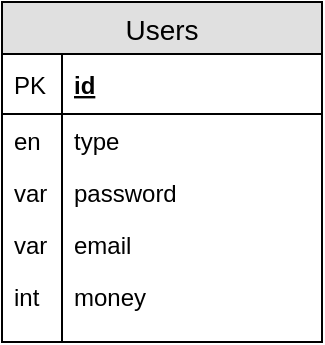 <mxfile version="12.2.9" type="device" pages="1"><diagram id="ID-jtxy3udIeOUy5Kgvd" name="Page-1"><mxGraphModel dx="1076" dy="680" grid="1" gridSize="10" guides="1" tooltips="1" connect="1" arrows="1" fold="1" page="1" pageScale="1" pageWidth="827" pageHeight="1169" math="0" shadow="0"><root><mxCell id="0"/><mxCell id="1" parent="0"/><mxCell id="Vbf_woeEPIDiTK-yMWZM-12" value="Users" style="swimlane;fontStyle=0;childLayout=stackLayout;horizontal=1;startSize=26;fillColor=#e0e0e0;horizontalStack=0;resizeParent=1;resizeParentMax=0;resizeLast=0;collapsible=1;marginBottom=0;swimlaneFillColor=#ffffff;align=center;fontSize=14;" vertex="1" parent="1"><mxGeometry x="80" y="80" width="160" height="170" as="geometry"/></mxCell><mxCell id="Vbf_woeEPIDiTK-yMWZM-13" value="id" style="shape=partialRectangle;top=0;left=0;right=0;bottom=1;align=left;verticalAlign=middle;fillColor=none;spacingLeft=34;spacingRight=4;overflow=hidden;rotatable=0;points=[[0,0.5],[1,0.5]];portConstraint=eastwest;dropTarget=0;fontStyle=5;fontSize=12;" vertex="1" parent="Vbf_woeEPIDiTK-yMWZM-12"><mxGeometry y="26" width="160" height="30" as="geometry"/></mxCell><mxCell id="Vbf_woeEPIDiTK-yMWZM-14" value="PK" style="shape=partialRectangle;top=0;left=0;bottom=0;fillColor=none;align=left;verticalAlign=middle;spacingLeft=4;spacingRight=4;overflow=hidden;rotatable=0;points=[];portConstraint=eastwest;part=1;fontSize=12;" vertex="1" connectable="0" parent="Vbf_woeEPIDiTK-yMWZM-13"><mxGeometry width="30" height="30" as="geometry"/></mxCell><mxCell id="Vbf_woeEPIDiTK-yMWZM-19" value="type" style="shape=partialRectangle;top=0;left=0;right=0;bottom=0;align=left;verticalAlign=top;fillColor=none;spacingLeft=34;spacingRight=4;overflow=hidden;rotatable=0;points=[[0,0.5],[1,0.5]];portConstraint=eastwest;dropTarget=0;fontSize=12;" vertex="1" parent="Vbf_woeEPIDiTK-yMWZM-12"><mxGeometry y="56" width="160" height="26" as="geometry"/></mxCell><mxCell id="Vbf_woeEPIDiTK-yMWZM-20" value="en" style="shape=partialRectangle;top=0;left=0;bottom=0;fillColor=none;align=left;verticalAlign=top;spacingLeft=4;spacingRight=4;overflow=hidden;rotatable=0;points=[];portConstraint=eastwest;part=1;fontSize=12;" vertex="1" connectable="0" parent="Vbf_woeEPIDiTK-yMWZM-19"><mxGeometry width="30" height="26" as="geometry"/></mxCell><mxCell id="Vbf_woeEPIDiTK-yMWZM-17" value="password" style="shape=partialRectangle;top=0;left=0;right=0;bottom=0;align=left;verticalAlign=top;fillColor=none;spacingLeft=34;spacingRight=4;overflow=hidden;rotatable=0;points=[[0,0.5],[1,0.5]];portConstraint=eastwest;dropTarget=0;fontSize=12;" vertex="1" parent="Vbf_woeEPIDiTK-yMWZM-12"><mxGeometry y="82" width="160" height="26" as="geometry"/></mxCell><mxCell id="Vbf_woeEPIDiTK-yMWZM-18" value="var" style="shape=partialRectangle;top=0;left=0;bottom=0;fillColor=none;align=left;verticalAlign=top;spacingLeft=4;spacingRight=4;overflow=hidden;rotatable=0;points=[];portConstraint=eastwest;part=1;fontSize=12;" vertex="1" connectable="0" parent="Vbf_woeEPIDiTK-yMWZM-17"><mxGeometry width="30" height="26" as="geometry"/></mxCell><mxCell id="Vbf_woeEPIDiTK-yMWZM-23" value="email" style="shape=partialRectangle;top=0;left=0;right=0;bottom=0;align=left;verticalAlign=top;fillColor=none;spacingLeft=34;spacingRight=4;overflow=hidden;rotatable=0;points=[[0,0.5],[1,0.5]];portConstraint=eastwest;dropTarget=0;fontSize=12;" vertex="1" parent="Vbf_woeEPIDiTK-yMWZM-12"><mxGeometry y="108" width="160" height="26" as="geometry"/></mxCell><mxCell id="Vbf_woeEPIDiTK-yMWZM-24" value="var" style="shape=partialRectangle;top=0;left=0;bottom=0;fillColor=none;align=left;verticalAlign=top;spacingLeft=4;spacingRight=4;overflow=hidden;rotatable=0;points=[];portConstraint=eastwest;part=1;fontSize=12;" vertex="1" connectable="0" parent="Vbf_woeEPIDiTK-yMWZM-23"><mxGeometry width="30" height="26" as="geometry"/></mxCell><mxCell id="Vbf_woeEPIDiTK-yMWZM-26" value="money" style="shape=partialRectangle;top=0;left=0;right=0;bottom=0;align=left;verticalAlign=top;fillColor=none;spacingLeft=34;spacingRight=4;overflow=hidden;rotatable=0;points=[[0,0.5],[1,0.5]];portConstraint=eastwest;dropTarget=0;fontSize=12;" vertex="1" parent="Vbf_woeEPIDiTK-yMWZM-12"><mxGeometry y="134" width="160" height="26" as="geometry"/></mxCell><mxCell id="Vbf_woeEPIDiTK-yMWZM-27" value="int" style="shape=partialRectangle;top=0;left=0;bottom=0;fillColor=none;align=left;verticalAlign=top;spacingLeft=4;spacingRight=4;overflow=hidden;rotatable=0;points=[];portConstraint=eastwest;part=1;fontSize=12;" vertex="1" connectable="0" parent="Vbf_woeEPIDiTK-yMWZM-26"><mxGeometry width="30" height="26" as="geometry"/></mxCell><mxCell id="Vbf_woeEPIDiTK-yMWZM-21" value="" style="shape=partialRectangle;top=0;left=0;right=0;bottom=0;align=left;verticalAlign=top;fillColor=none;spacingLeft=34;spacingRight=4;overflow=hidden;rotatable=0;points=[[0,0.5],[1,0.5]];portConstraint=eastwest;dropTarget=0;fontSize=12;" vertex="1" parent="Vbf_woeEPIDiTK-yMWZM-12"><mxGeometry y="160" width="160" height="10" as="geometry"/></mxCell><mxCell id="Vbf_woeEPIDiTK-yMWZM-22" value="" style="shape=partialRectangle;top=0;left=0;bottom=0;fillColor=none;align=left;verticalAlign=top;spacingLeft=4;spacingRight=4;overflow=hidden;rotatable=0;points=[];portConstraint=eastwest;part=1;fontSize=12;" vertex="1" connectable="0" parent="Vbf_woeEPIDiTK-yMWZM-21"><mxGeometry width="30" height="10" as="geometry"/></mxCell></root></mxGraphModel></diagram></mxfile>